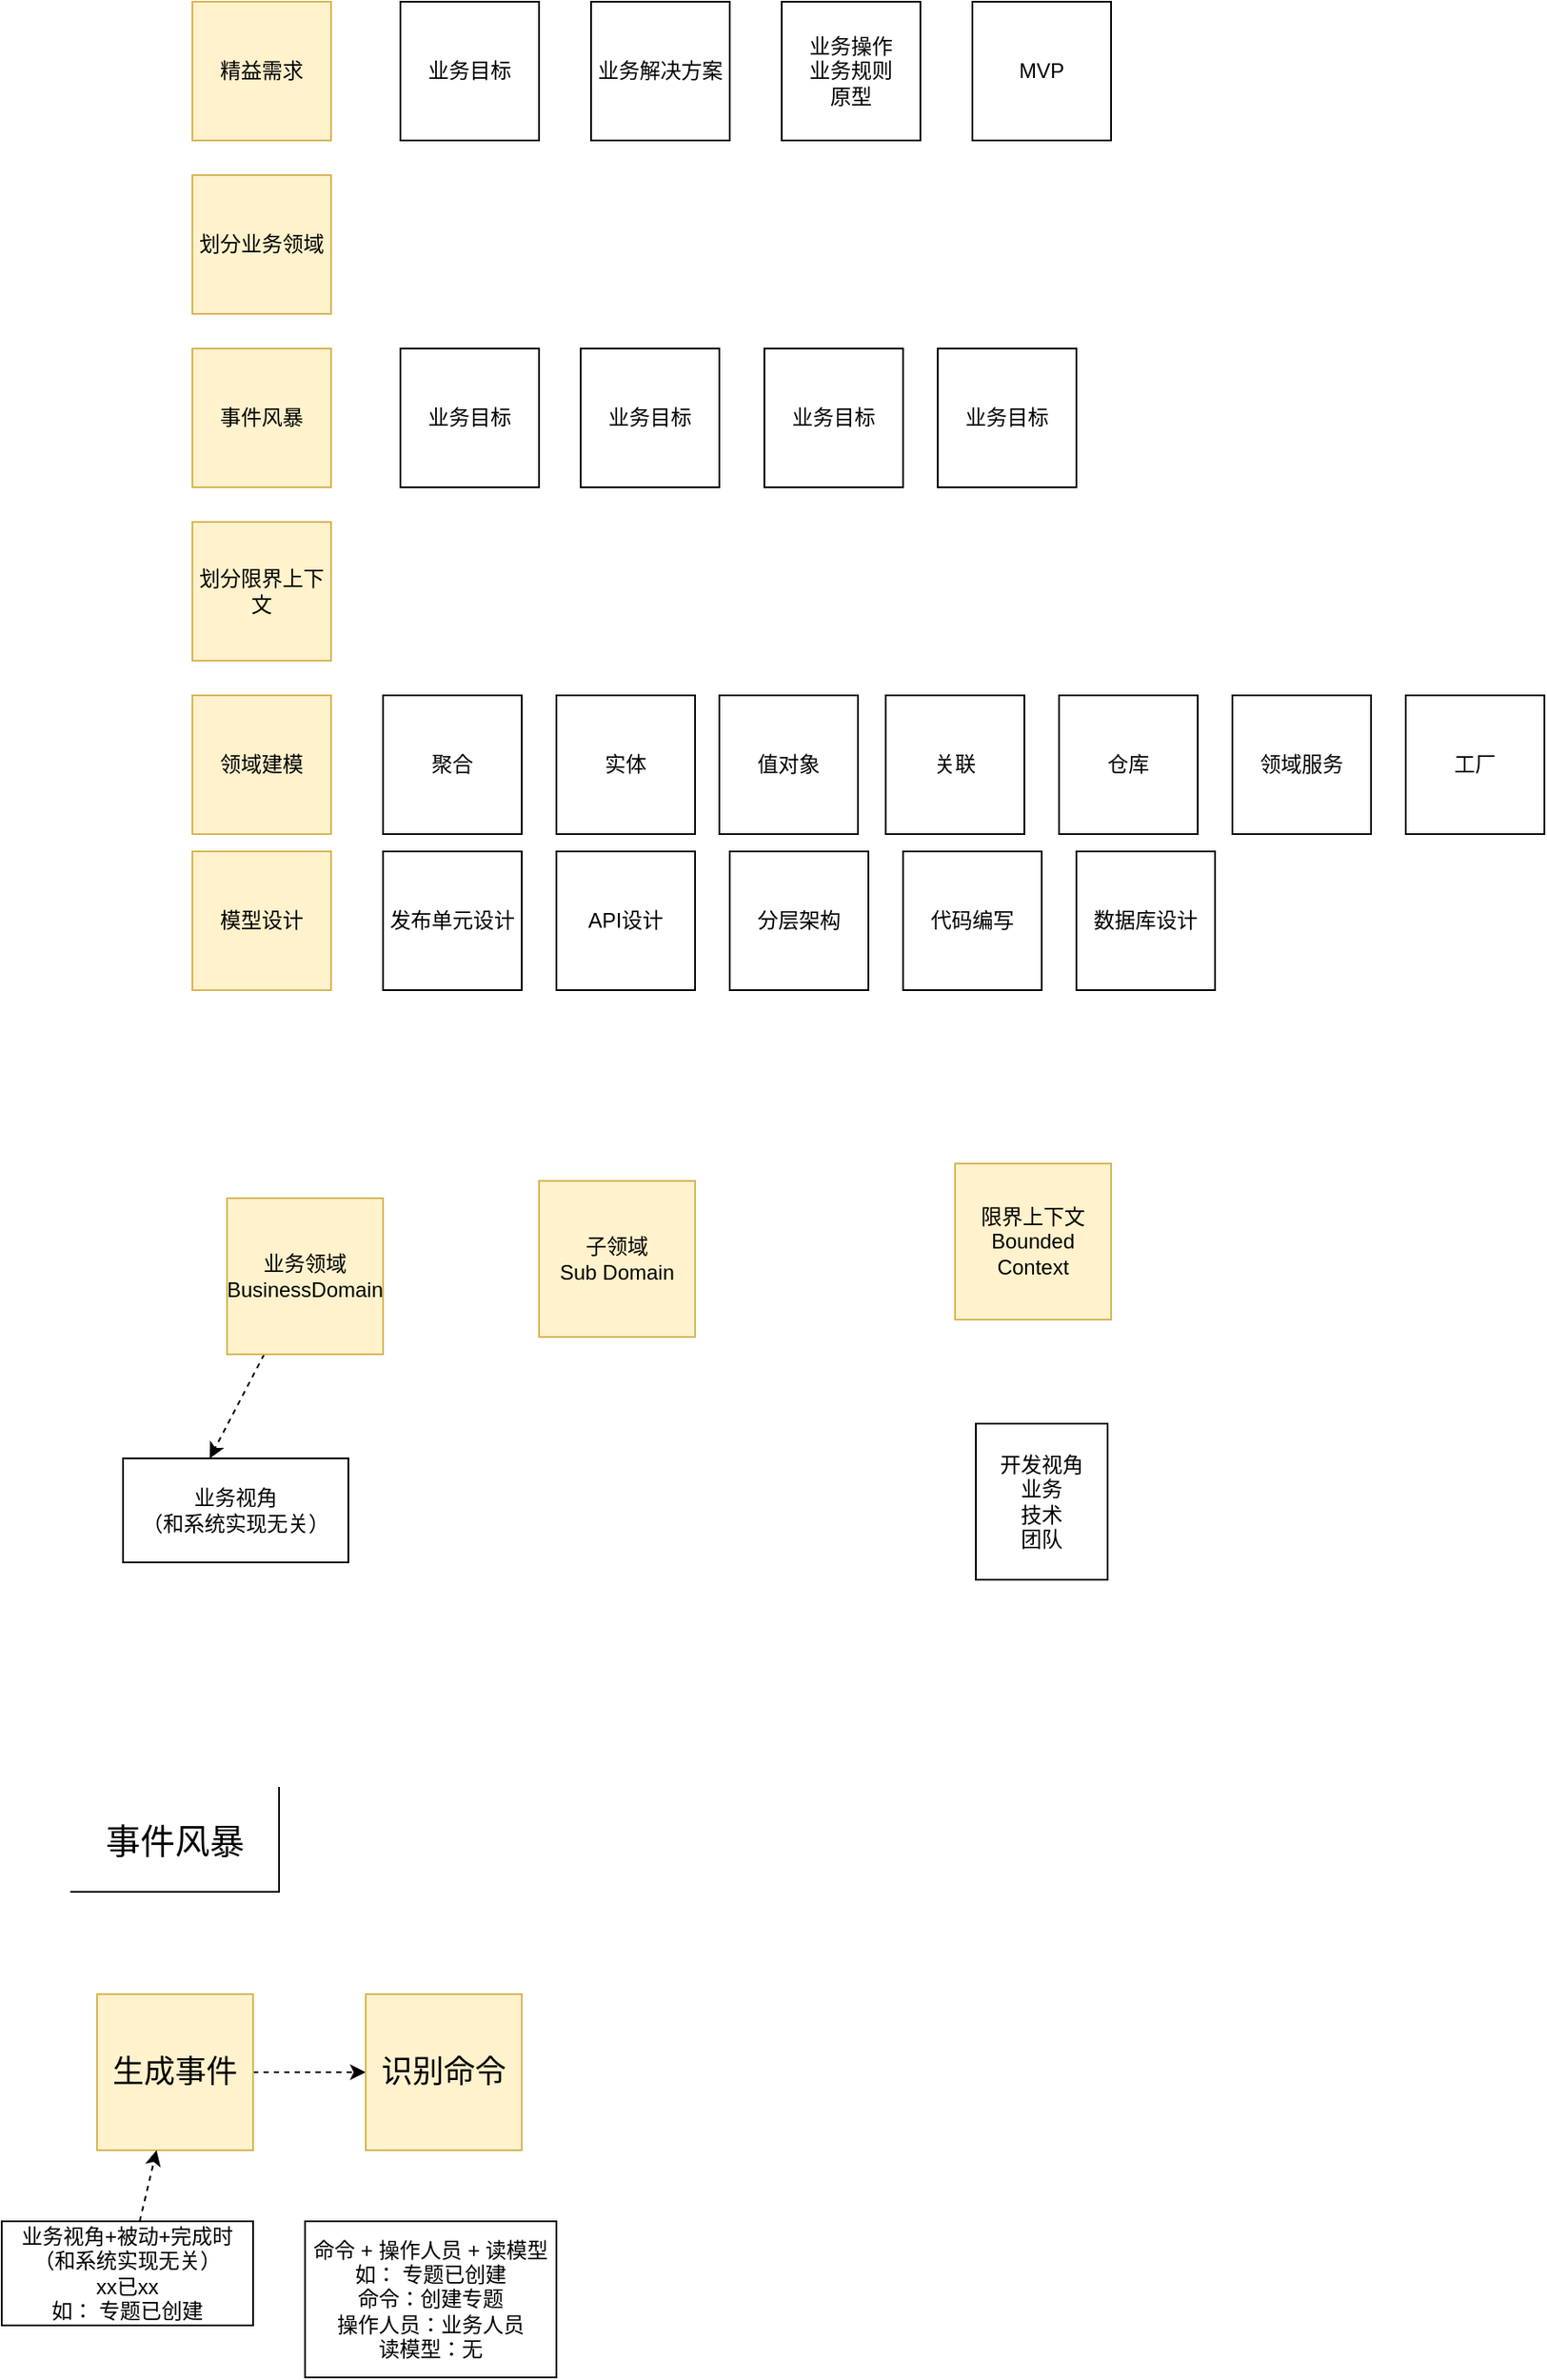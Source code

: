 <mxfile version="14.5.1" type="github">
  <diagram id="CPcHUgZNeSsTc6fRN_Vr" name="Page-1">
    <mxGraphModel dx="946" dy="546" grid="1" gridSize="10" guides="1" tooltips="1" connect="1" arrows="1" fold="1" page="1" pageScale="1" pageWidth="827" pageHeight="1169" math="0" shadow="0">
      <root>
        <mxCell id="0" />
        <mxCell id="1" parent="0" />
        <mxCell id="pbnYTeeDnfWr0KV266Js-1" value="精益需求&lt;br&gt;" style="whiteSpace=wrap;html=1;aspect=fixed;fillColor=#fff2cc;strokeColor=#d6b656;" parent="1" vertex="1">
          <mxGeometry x="110" y="20" width="80" height="80" as="geometry" />
        </mxCell>
        <mxCell id="pbnYTeeDnfWr0KV266Js-2" value="业务目标&lt;br&gt;" style="whiteSpace=wrap;html=1;aspect=fixed;" parent="1" vertex="1">
          <mxGeometry x="230" y="20" width="80" height="80" as="geometry" />
        </mxCell>
        <mxCell id="pbnYTeeDnfWr0KV266Js-4" value="业务解决方案&lt;br&gt;" style="whiteSpace=wrap;html=1;aspect=fixed;" parent="1" vertex="1">
          <mxGeometry x="340" y="20" width="80" height="80" as="geometry" />
        </mxCell>
        <mxCell id="pbnYTeeDnfWr0KV266Js-5" value="MVP" style="whiteSpace=wrap;html=1;aspect=fixed;" parent="1" vertex="1">
          <mxGeometry x="560" y="20" width="80" height="80" as="geometry" />
        </mxCell>
        <mxCell id="pbnYTeeDnfWr0KV266Js-6" value="划分业务领域" style="whiteSpace=wrap;html=1;aspect=fixed;fillColor=#fff2cc;strokeColor=#d6b656;" parent="1" vertex="1">
          <mxGeometry x="110" y="120" width="80" height="80" as="geometry" />
        </mxCell>
        <mxCell id="pbnYTeeDnfWr0KV266Js-7" value="事件风暴" style="whiteSpace=wrap;html=1;aspect=fixed;fillColor=#fff2cc;strokeColor=#d6b656;" parent="1" vertex="1">
          <mxGeometry x="110" y="220" width="80" height="80" as="geometry" />
        </mxCell>
        <mxCell id="pbnYTeeDnfWr0KV266Js-8" value="划分限界上下文&lt;br&gt;" style="whiteSpace=wrap;html=1;aspect=fixed;fillColor=#fff2cc;strokeColor=#d6b656;" parent="1" vertex="1">
          <mxGeometry x="110" y="320" width="80" height="80" as="geometry" />
        </mxCell>
        <mxCell id="pbnYTeeDnfWr0KV266Js-9" value="领域建模&lt;br&gt;" style="whiteSpace=wrap;html=1;aspect=fixed;fillColor=#fff2cc;strokeColor=#d6b656;" parent="1" vertex="1">
          <mxGeometry x="110" y="420" width="80" height="80" as="geometry" />
        </mxCell>
        <mxCell id="pbnYTeeDnfWr0KV266Js-10" value="模型设计&lt;br&gt;" style="whiteSpace=wrap;html=1;aspect=fixed;fillColor=#fff2cc;strokeColor=#d6b656;" parent="1" vertex="1">
          <mxGeometry x="110" y="510" width="80" height="80" as="geometry" />
        </mxCell>
        <mxCell id="pbnYTeeDnfWr0KV266Js-11" value="发布单元设计" style="whiteSpace=wrap;html=1;aspect=fixed;" parent="1" vertex="1">
          <mxGeometry x="220" y="510" width="80" height="80" as="geometry" />
        </mxCell>
        <mxCell id="pbnYTeeDnfWr0KV266Js-12" value="API设计" style="whiteSpace=wrap;html=1;aspect=fixed;" parent="1" vertex="1">
          <mxGeometry x="320" y="510" width="80" height="80" as="geometry" />
        </mxCell>
        <mxCell id="pbnYTeeDnfWr0KV266Js-13" value="分层架构&lt;br&gt;" style="whiteSpace=wrap;html=1;aspect=fixed;" parent="1" vertex="1">
          <mxGeometry x="420" y="510" width="80" height="80" as="geometry" />
        </mxCell>
        <mxCell id="pbnYTeeDnfWr0KV266Js-14" value="代码编写" style="whiteSpace=wrap;html=1;aspect=fixed;" parent="1" vertex="1">
          <mxGeometry x="520" y="510" width="80" height="80" as="geometry" />
        </mxCell>
        <mxCell id="pbnYTeeDnfWr0KV266Js-15" value="数据库设计" style="whiteSpace=wrap;html=1;aspect=fixed;" parent="1" vertex="1">
          <mxGeometry x="620" y="510" width="80" height="80" as="geometry" />
        </mxCell>
        <mxCell id="pbnYTeeDnfWr0KV266Js-16" value="聚合" style="whiteSpace=wrap;html=1;aspect=fixed;" parent="1" vertex="1">
          <mxGeometry x="220" y="420" width="80" height="80" as="geometry" />
        </mxCell>
        <mxCell id="pbnYTeeDnfWr0KV266Js-17" value="实体" style="whiteSpace=wrap;html=1;aspect=fixed;" parent="1" vertex="1">
          <mxGeometry x="320" y="420" width="80" height="80" as="geometry" />
        </mxCell>
        <mxCell id="pbnYTeeDnfWr0KV266Js-18" value="值对象" style="whiteSpace=wrap;html=1;aspect=fixed;" parent="1" vertex="1">
          <mxGeometry x="414" y="420" width="80" height="80" as="geometry" />
        </mxCell>
        <mxCell id="pbnYTeeDnfWr0KV266Js-19" value="关联" style="whiteSpace=wrap;html=1;aspect=fixed;" parent="1" vertex="1">
          <mxGeometry x="510" y="420" width="80" height="80" as="geometry" />
        </mxCell>
        <mxCell id="pbnYTeeDnfWr0KV266Js-20" value="仓库" style="whiteSpace=wrap;html=1;aspect=fixed;" parent="1" vertex="1">
          <mxGeometry x="610" y="420" width="80" height="80" as="geometry" />
        </mxCell>
        <mxCell id="pbnYTeeDnfWr0KV266Js-21" value="领域服务" style="whiteSpace=wrap;html=1;aspect=fixed;" parent="1" vertex="1">
          <mxGeometry x="710" y="420" width="80" height="80" as="geometry" />
        </mxCell>
        <mxCell id="pbnYTeeDnfWr0KV266Js-22" value="工厂" style="whiteSpace=wrap;html=1;aspect=fixed;" parent="1" vertex="1">
          <mxGeometry x="810" y="420" width="80" height="80" as="geometry" />
        </mxCell>
        <mxCell id="pbnYTeeDnfWr0KV266Js-23" value="业务操作&lt;br&gt;业务规则&lt;br&gt;原型" style="whiteSpace=wrap;html=1;aspect=fixed;" parent="1" vertex="1">
          <mxGeometry x="450" y="20" width="80" height="80" as="geometry" />
        </mxCell>
        <mxCell id="pbnYTeeDnfWr0KV266Js-24" value="业务目标&lt;br&gt;" style="whiteSpace=wrap;html=1;aspect=fixed;" parent="1" vertex="1">
          <mxGeometry x="230" y="220" width="80" height="80" as="geometry" />
        </mxCell>
        <mxCell id="pbnYTeeDnfWr0KV266Js-25" value="业务目标&lt;br&gt;" style="whiteSpace=wrap;html=1;aspect=fixed;" parent="1" vertex="1">
          <mxGeometry x="334" y="220" width="80" height="80" as="geometry" />
        </mxCell>
        <mxCell id="pbnYTeeDnfWr0KV266Js-26" value="业务目标&lt;br&gt;" style="whiteSpace=wrap;html=1;aspect=fixed;" parent="1" vertex="1">
          <mxGeometry x="440" y="220" width="80" height="80" as="geometry" />
        </mxCell>
        <mxCell id="pbnYTeeDnfWr0KV266Js-27" value="业务目标&lt;br&gt;" style="whiteSpace=wrap;html=1;aspect=fixed;" parent="1" vertex="1">
          <mxGeometry x="540" y="220" width="80" height="80" as="geometry" />
        </mxCell>
        <mxCell id="pbnYTeeDnfWr0KV266Js-29" style="rounded=0;orthogonalLoop=1;jettySize=auto;html=1;dashed=1;" parent="1" source="pbnYTeeDnfWr0KV266Js-28" edge="1">
          <mxGeometry relative="1" as="geometry">
            <mxPoint x="120" y="860" as="targetPoint" />
          </mxGeometry>
        </mxCell>
        <mxCell id="pbnYTeeDnfWr0KV266Js-28" value="业务领域&lt;br&gt;BusinessDomain" style="whiteSpace=wrap;html=1;aspect=fixed;fillColor=#fff2cc;strokeColor=#d6b656;" parent="1" vertex="1">
          <mxGeometry x="130" y="710" width="90" height="90" as="geometry" />
        </mxCell>
        <mxCell id="pbnYTeeDnfWr0KV266Js-32" value="限界上下文&lt;br&gt;Bounded Context&lt;br&gt;" style="whiteSpace=wrap;html=1;aspect=fixed;fillColor=#fff2cc;strokeColor=#d6b656;" parent="1" vertex="1">
          <mxGeometry x="550" y="690" width="90" height="90" as="geometry" />
        </mxCell>
        <mxCell id="pbnYTeeDnfWr0KV266Js-33" value="开发视角&lt;br&gt;业务&lt;br&gt;技术&lt;br&gt;团队&lt;br&gt;" style="rounded=0;whiteSpace=wrap;html=1;" parent="1" vertex="1">
          <mxGeometry x="562" y="840" width="76" height="90" as="geometry" />
        </mxCell>
        <mxCell id="pbnYTeeDnfWr0KV266Js-34" value="业务视角&lt;br&gt;（和系统实现无关）" style="rounded=0;whiteSpace=wrap;html=1;" parent="1" vertex="1">
          <mxGeometry x="70" y="860" width="130" height="60" as="geometry" />
        </mxCell>
        <mxCell id="pbnYTeeDnfWr0KV266Js-35" value="子领域&lt;br&gt;Sub Domain" style="whiteSpace=wrap;html=1;aspect=fixed;fillColor=#fff2cc;strokeColor=#d6b656;" parent="1" vertex="1">
          <mxGeometry x="310" y="700" width="90" height="90" as="geometry" />
        </mxCell>
        <mxCell id="OxncHxUymOrdd1ZA1yIg-6" value="" style="edgeStyle=none;rounded=0;orthogonalLoop=1;jettySize=auto;html=1;dashed=1;" edge="1" parent="1" source="OxncHxUymOrdd1ZA1yIg-1" target="OxncHxUymOrdd1ZA1yIg-3">
          <mxGeometry relative="1" as="geometry" />
        </mxCell>
        <mxCell id="OxncHxUymOrdd1ZA1yIg-1" value="&lt;font style=&quot;font-size: 18px&quot;&gt;生成事件&lt;/font&gt;" style="whiteSpace=wrap;html=1;aspect=fixed;fillColor=#fff2cc;strokeColor=#d6b656;" vertex="1" parent="1">
          <mxGeometry x="55" y="1169" width="90" height="90" as="geometry" />
        </mxCell>
        <mxCell id="OxncHxUymOrdd1ZA1yIg-2" value="&lt;font style=&quot;font-size: 20px&quot;&gt;事件风暴&lt;/font&gt;" style="shape=partialRectangle;whiteSpace=wrap;html=1;top=0;left=0;fillColor=none;" vertex="1" parent="1">
          <mxGeometry x="40" y="1050" width="120" height="60" as="geometry" />
        </mxCell>
        <mxCell id="OxncHxUymOrdd1ZA1yIg-3" value="&lt;span style=&quot;font-size: 18px&quot;&gt;识别命令&lt;/span&gt;" style="whiteSpace=wrap;html=1;aspect=fixed;fillColor=#fff2cc;strokeColor=#d6b656;" vertex="1" parent="1">
          <mxGeometry x="210" y="1169" width="90" height="90" as="geometry" />
        </mxCell>
        <mxCell id="OxncHxUymOrdd1ZA1yIg-5" value="" style="rounded=0;orthogonalLoop=1;jettySize=auto;html=1;dashed=1;" edge="1" parent="1" source="OxncHxUymOrdd1ZA1yIg-4" target="OxncHxUymOrdd1ZA1yIg-1">
          <mxGeometry relative="1" as="geometry" />
        </mxCell>
        <mxCell id="OxncHxUymOrdd1ZA1yIg-4" value="业务视角+被动+完成时&lt;br&gt;（和系统实现无关）&lt;br&gt;xx已xx&lt;br&gt;如： 专题已创建" style="rounded=0;whiteSpace=wrap;html=1;" vertex="1" parent="1">
          <mxGeometry y="1300" width="145" height="60" as="geometry" />
        </mxCell>
        <mxCell id="OxncHxUymOrdd1ZA1yIg-7" value="命令 + 操作人员 + 读模型&lt;br&gt;如： 专题已创建&lt;br&gt;命令：创建专题&lt;br&gt;操作人员：业务人员&lt;br&gt;读模型：无&lt;br&gt;" style="rounded=0;whiteSpace=wrap;html=1;" vertex="1" parent="1">
          <mxGeometry x="175" y="1300" width="145" height="90" as="geometry" />
        </mxCell>
      </root>
    </mxGraphModel>
  </diagram>
</mxfile>
